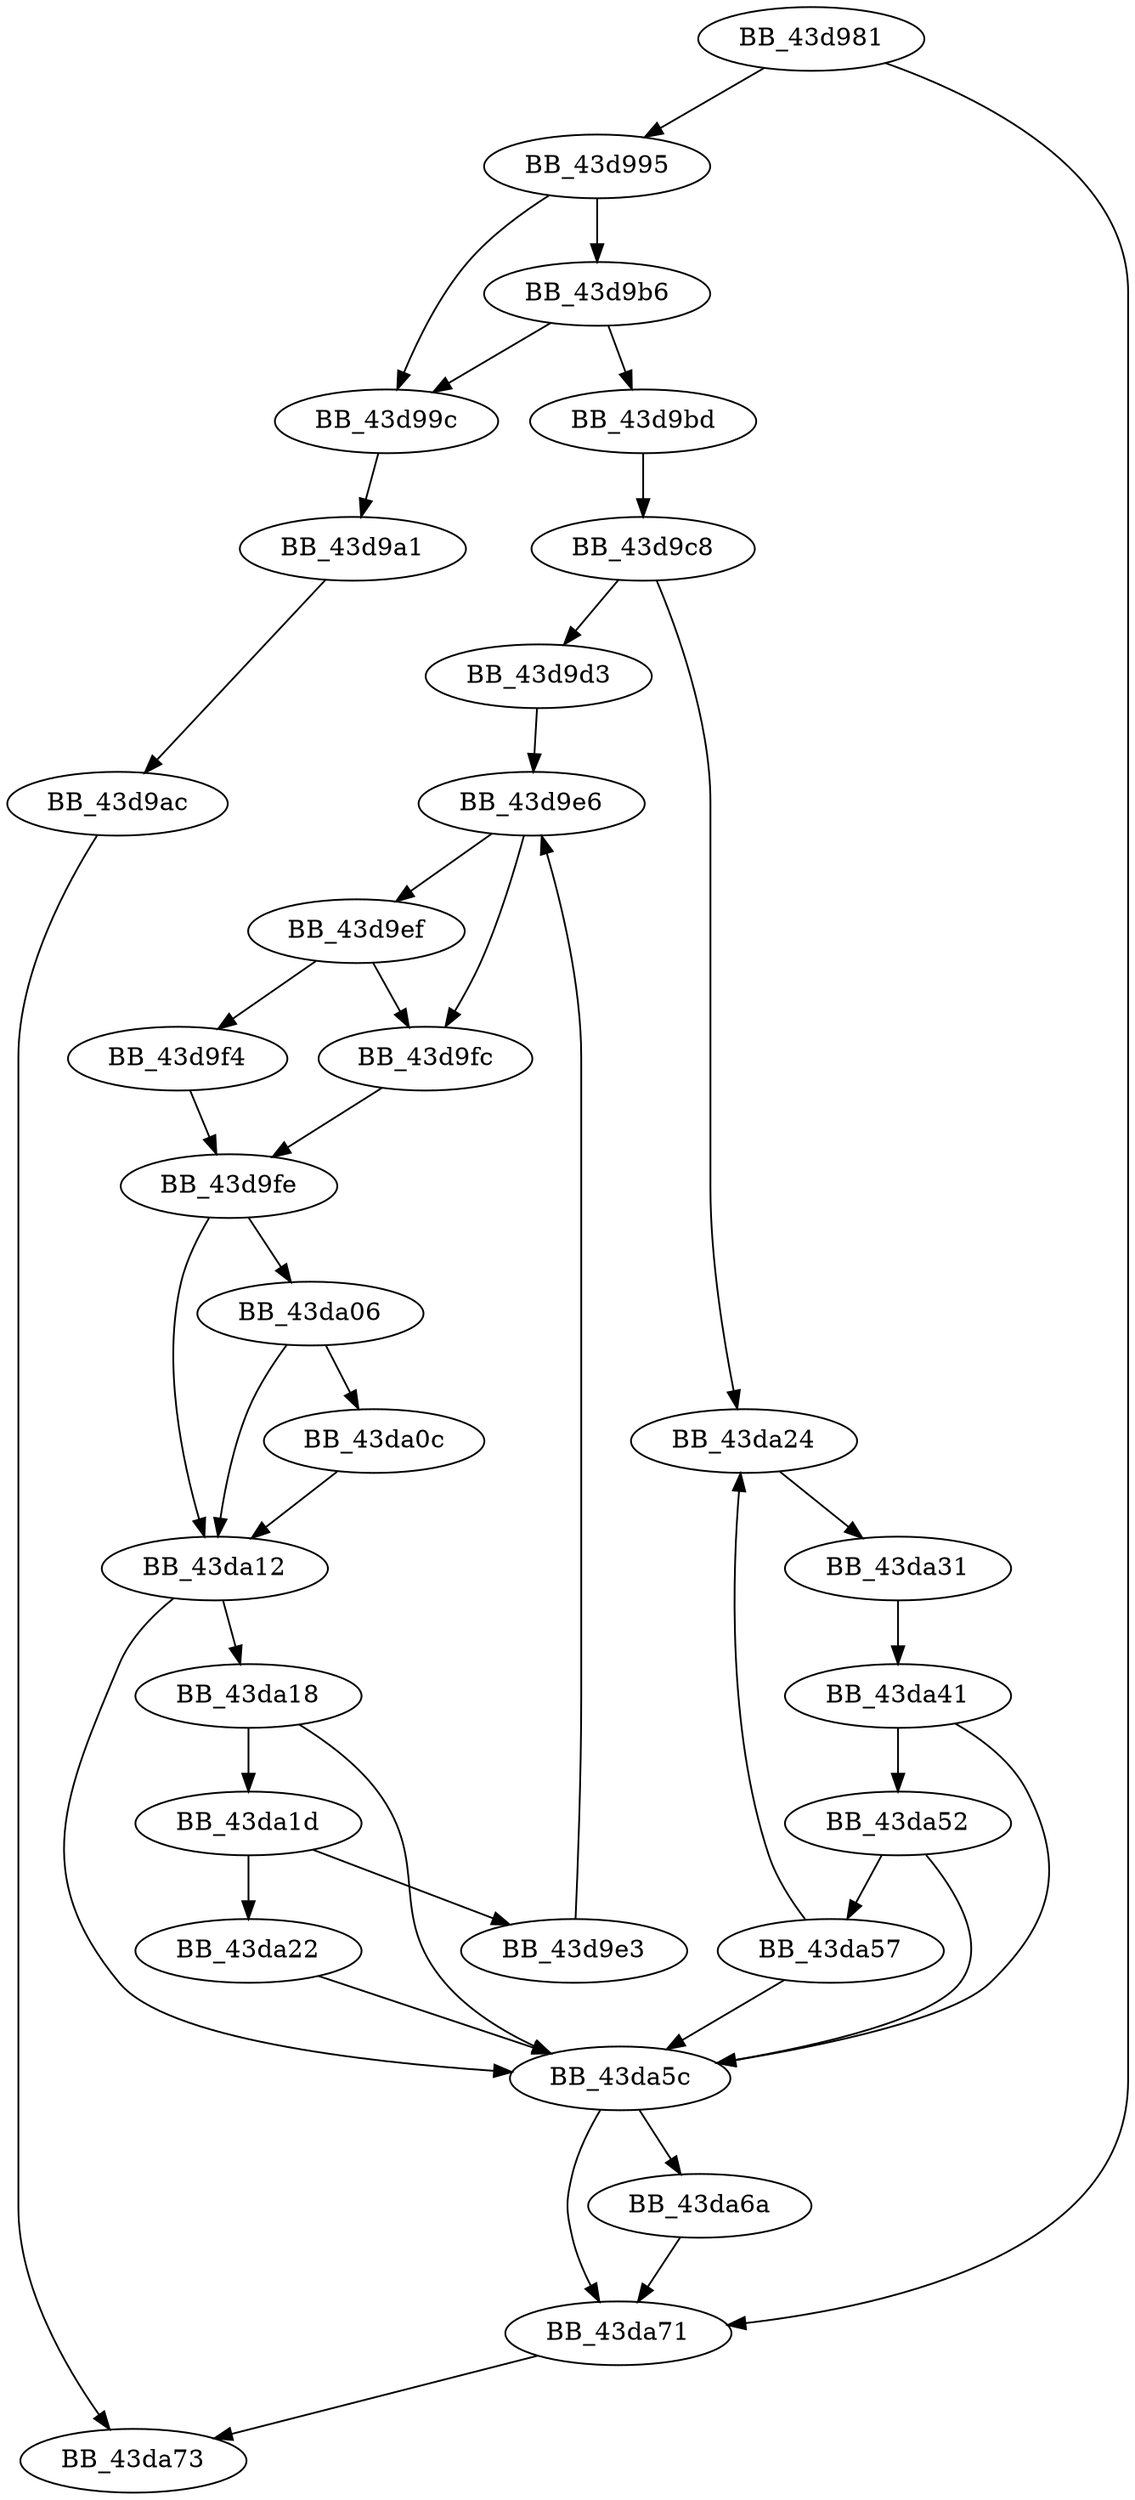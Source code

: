 DiGraph __wcsnicmp_l{
BB_43d981->BB_43d995
BB_43d981->BB_43da71
BB_43d995->BB_43d99c
BB_43d995->BB_43d9b6
BB_43d99c->BB_43d9a1
BB_43d9a1->BB_43d9ac
BB_43d9ac->BB_43da73
BB_43d9b6->BB_43d99c
BB_43d9b6->BB_43d9bd
BB_43d9bd->BB_43d9c8
BB_43d9c8->BB_43d9d3
BB_43d9c8->BB_43da24
BB_43d9d3->BB_43d9e6
BB_43d9e3->BB_43d9e6
BB_43d9e6->BB_43d9ef
BB_43d9e6->BB_43d9fc
BB_43d9ef->BB_43d9f4
BB_43d9ef->BB_43d9fc
BB_43d9f4->BB_43d9fe
BB_43d9fc->BB_43d9fe
BB_43d9fe->BB_43da06
BB_43d9fe->BB_43da12
BB_43da06->BB_43da0c
BB_43da06->BB_43da12
BB_43da0c->BB_43da12
BB_43da12->BB_43da18
BB_43da12->BB_43da5c
BB_43da18->BB_43da1d
BB_43da18->BB_43da5c
BB_43da1d->BB_43d9e3
BB_43da1d->BB_43da22
BB_43da22->BB_43da5c
BB_43da24->BB_43da31
BB_43da31->BB_43da41
BB_43da41->BB_43da52
BB_43da41->BB_43da5c
BB_43da52->BB_43da57
BB_43da52->BB_43da5c
BB_43da57->BB_43da24
BB_43da57->BB_43da5c
BB_43da5c->BB_43da6a
BB_43da5c->BB_43da71
BB_43da6a->BB_43da71
BB_43da71->BB_43da73
}
